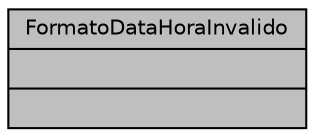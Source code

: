 digraph "FormatoDataHoraInvalido"
{
 // LATEX_PDF_SIZE
  edge [fontname="Helvetica",fontsize="10",labelfontname="Helvetica",labelfontsize="10"];
  node [fontname="Helvetica",fontsize="10",shape=record];
  Node1 [label="{FormatoDataHoraInvalido\n||}",height=0.2,width=0.4,color="black", fillcolor="grey75", style="filled", fontcolor="black",tooltip="Estrutura para representar uma exceção de formato de data e hora inválido."];
}
